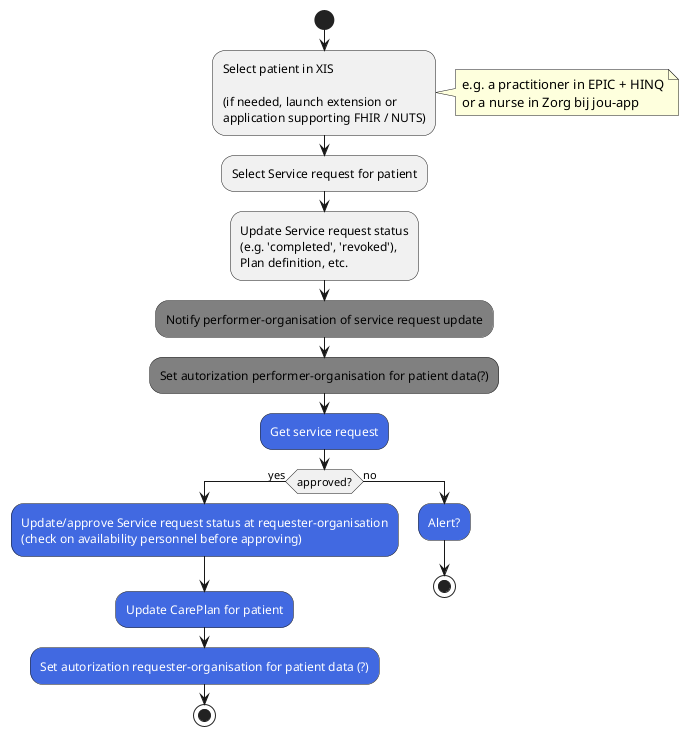 @startuml
start
:Select patient in XIS

(if needed, launch extension or 
application supporting FHIR / NUTS);
note right
  e.g. a practitioner in EPIC + HINQ
  or a nurse in Zorg bij jou-app
end note

:Select Service request for patient;
:Update Service request status 
(e.g. 'completed', 'revoked'), 
Plan definition, etc.;
#Gray:Notify performer-organisation of service request update;
#Gray:Set autorization performer-organisation for patient data(?);
#RoyalBlue:<color:white>Get service request;
if (approved?) is (yes) then
#RoyalBlue:<color:white>Update/approve Service request status at requester-organisation 
<color:white>(check on availability personnel before approving);
#RoyalBlue:<color:white>Update CarePlan for patient;
#RoyalBlue:<color:white>Set autorization requester-organisation for patient data (?);
stop
else (no)
#RoyalBlue:<color:white>Alert?;
stop
@enduml
